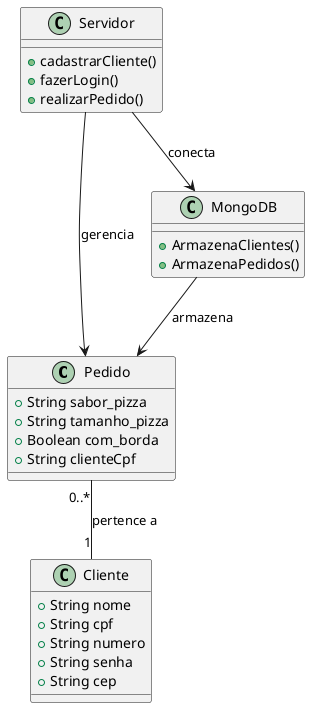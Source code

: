 @startuml
class Pedido {
    +String sabor_pizza
    +String tamanho_pizza
    +Boolean com_borda
    +String clienteCpf
}

class Cliente {
    +String nome
    +String cpf
    +String numero
    +String senha
    +String cep
}

class Servidor {
    +cadastrarCliente()
    +fazerLogin()
    +realizarPedido()
}

class MongoDB {
    +ArmazenaClientes()
    +ArmazenaPedidos()
}

Pedido "0..*" -- "1" Cliente : pertence a
Servidor --> Pedido : gerencia
Servidor --> MongoDB : conecta
MongoDB --> Pedido : armazena

@enduml
